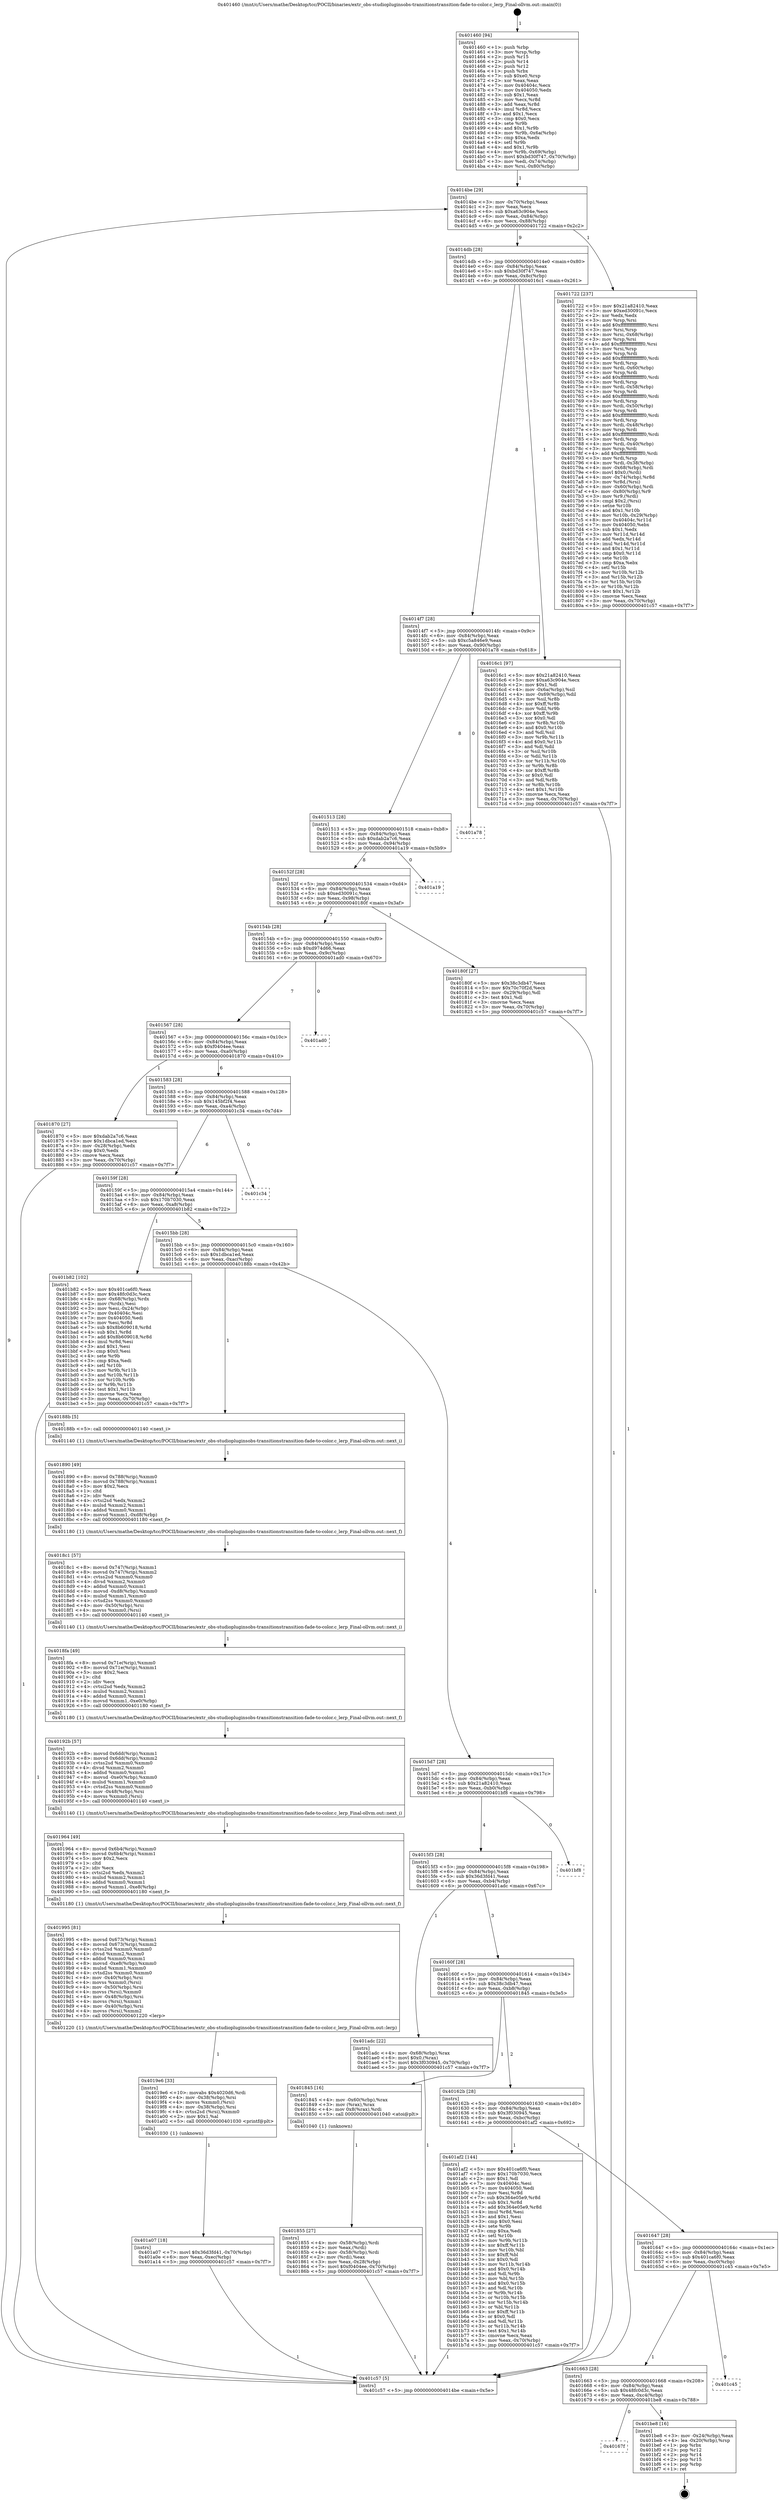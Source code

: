 digraph "0x401460" {
  label = "0x401460 (/mnt/c/Users/mathe/Desktop/tcc/POCII/binaries/extr_obs-studiopluginsobs-transitionstransition-fade-to-color.c_lerp_Final-ollvm.out::main(0))"
  labelloc = "t"
  node[shape=record]

  Entry [label="",width=0.3,height=0.3,shape=circle,fillcolor=black,style=filled]
  "0x4014be" [label="{
     0x4014be [29]\l
     | [instrs]\l
     &nbsp;&nbsp;0x4014be \<+3\>: mov -0x70(%rbp),%eax\l
     &nbsp;&nbsp;0x4014c1 \<+2\>: mov %eax,%ecx\l
     &nbsp;&nbsp;0x4014c3 \<+6\>: sub $0xa63c904e,%ecx\l
     &nbsp;&nbsp;0x4014c9 \<+6\>: mov %eax,-0x84(%rbp)\l
     &nbsp;&nbsp;0x4014cf \<+6\>: mov %ecx,-0x88(%rbp)\l
     &nbsp;&nbsp;0x4014d5 \<+6\>: je 0000000000401722 \<main+0x2c2\>\l
  }"]
  "0x401722" [label="{
     0x401722 [237]\l
     | [instrs]\l
     &nbsp;&nbsp;0x401722 \<+5\>: mov $0x21a82410,%eax\l
     &nbsp;&nbsp;0x401727 \<+5\>: mov $0xed30091c,%ecx\l
     &nbsp;&nbsp;0x40172c \<+2\>: xor %edx,%edx\l
     &nbsp;&nbsp;0x40172e \<+3\>: mov %rsp,%rsi\l
     &nbsp;&nbsp;0x401731 \<+4\>: add $0xfffffffffffffff0,%rsi\l
     &nbsp;&nbsp;0x401735 \<+3\>: mov %rsi,%rsp\l
     &nbsp;&nbsp;0x401738 \<+4\>: mov %rsi,-0x68(%rbp)\l
     &nbsp;&nbsp;0x40173c \<+3\>: mov %rsp,%rsi\l
     &nbsp;&nbsp;0x40173f \<+4\>: add $0xfffffffffffffff0,%rsi\l
     &nbsp;&nbsp;0x401743 \<+3\>: mov %rsi,%rsp\l
     &nbsp;&nbsp;0x401746 \<+3\>: mov %rsp,%rdi\l
     &nbsp;&nbsp;0x401749 \<+4\>: add $0xfffffffffffffff0,%rdi\l
     &nbsp;&nbsp;0x40174d \<+3\>: mov %rdi,%rsp\l
     &nbsp;&nbsp;0x401750 \<+4\>: mov %rdi,-0x60(%rbp)\l
     &nbsp;&nbsp;0x401754 \<+3\>: mov %rsp,%rdi\l
     &nbsp;&nbsp;0x401757 \<+4\>: add $0xfffffffffffffff0,%rdi\l
     &nbsp;&nbsp;0x40175b \<+3\>: mov %rdi,%rsp\l
     &nbsp;&nbsp;0x40175e \<+4\>: mov %rdi,-0x58(%rbp)\l
     &nbsp;&nbsp;0x401762 \<+3\>: mov %rsp,%rdi\l
     &nbsp;&nbsp;0x401765 \<+4\>: add $0xfffffffffffffff0,%rdi\l
     &nbsp;&nbsp;0x401769 \<+3\>: mov %rdi,%rsp\l
     &nbsp;&nbsp;0x40176c \<+4\>: mov %rdi,-0x50(%rbp)\l
     &nbsp;&nbsp;0x401770 \<+3\>: mov %rsp,%rdi\l
     &nbsp;&nbsp;0x401773 \<+4\>: add $0xfffffffffffffff0,%rdi\l
     &nbsp;&nbsp;0x401777 \<+3\>: mov %rdi,%rsp\l
     &nbsp;&nbsp;0x40177a \<+4\>: mov %rdi,-0x48(%rbp)\l
     &nbsp;&nbsp;0x40177e \<+3\>: mov %rsp,%rdi\l
     &nbsp;&nbsp;0x401781 \<+4\>: add $0xfffffffffffffff0,%rdi\l
     &nbsp;&nbsp;0x401785 \<+3\>: mov %rdi,%rsp\l
     &nbsp;&nbsp;0x401788 \<+4\>: mov %rdi,-0x40(%rbp)\l
     &nbsp;&nbsp;0x40178c \<+3\>: mov %rsp,%rdi\l
     &nbsp;&nbsp;0x40178f \<+4\>: add $0xfffffffffffffff0,%rdi\l
     &nbsp;&nbsp;0x401793 \<+3\>: mov %rdi,%rsp\l
     &nbsp;&nbsp;0x401796 \<+4\>: mov %rdi,-0x38(%rbp)\l
     &nbsp;&nbsp;0x40179a \<+4\>: mov -0x68(%rbp),%rdi\l
     &nbsp;&nbsp;0x40179e \<+6\>: movl $0x0,(%rdi)\l
     &nbsp;&nbsp;0x4017a4 \<+4\>: mov -0x74(%rbp),%r8d\l
     &nbsp;&nbsp;0x4017a8 \<+3\>: mov %r8d,(%rsi)\l
     &nbsp;&nbsp;0x4017ab \<+4\>: mov -0x60(%rbp),%rdi\l
     &nbsp;&nbsp;0x4017af \<+4\>: mov -0x80(%rbp),%r9\l
     &nbsp;&nbsp;0x4017b3 \<+3\>: mov %r9,(%rdi)\l
     &nbsp;&nbsp;0x4017b6 \<+3\>: cmpl $0x2,(%rsi)\l
     &nbsp;&nbsp;0x4017b9 \<+4\>: setne %r10b\l
     &nbsp;&nbsp;0x4017bd \<+4\>: and $0x1,%r10b\l
     &nbsp;&nbsp;0x4017c1 \<+4\>: mov %r10b,-0x29(%rbp)\l
     &nbsp;&nbsp;0x4017c5 \<+8\>: mov 0x40404c,%r11d\l
     &nbsp;&nbsp;0x4017cd \<+7\>: mov 0x404050,%ebx\l
     &nbsp;&nbsp;0x4017d4 \<+3\>: sub $0x1,%edx\l
     &nbsp;&nbsp;0x4017d7 \<+3\>: mov %r11d,%r14d\l
     &nbsp;&nbsp;0x4017da \<+3\>: add %edx,%r14d\l
     &nbsp;&nbsp;0x4017dd \<+4\>: imul %r14d,%r11d\l
     &nbsp;&nbsp;0x4017e1 \<+4\>: and $0x1,%r11d\l
     &nbsp;&nbsp;0x4017e5 \<+4\>: cmp $0x0,%r11d\l
     &nbsp;&nbsp;0x4017e9 \<+4\>: sete %r10b\l
     &nbsp;&nbsp;0x4017ed \<+3\>: cmp $0xa,%ebx\l
     &nbsp;&nbsp;0x4017f0 \<+4\>: setl %r15b\l
     &nbsp;&nbsp;0x4017f4 \<+3\>: mov %r10b,%r12b\l
     &nbsp;&nbsp;0x4017f7 \<+3\>: and %r15b,%r12b\l
     &nbsp;&nbsp;0x4017fa \<+3\>: xor %r15b,%r10b\l
     &nbsp;&nbsp;0x4017fd \<+3\>: or %r10b,%r12b\l
     &nbsp;&nbsp;0x401800 \<+4\>: test $0x1,%r12b\l
     &nbsp;&nbsp;0x401804 \<+3\>: cmovne %ecx,%eax\l
     &nbsp;&nbsp;0x401807 \<+3\>: mov %eax,-0x70(%rbp)\l
     &nbsp;&nbsp;0x40180a \<+5\>: jmp 0000000000401c57 \<main+0x7f7\>\l
  }"]
  "0x4014db" [label="{
     0x4014db [28]\l
     | [instrs]\l
     &nbsp;&nbsp;0x4014db \<+5\>: jmp 00000000004014e0 \<main+0x80\>\l
     &nbsp;&nbsp;0x4014e0 \<+6\>: mov -0x84(%rbp),%eax\l
     &nbsp;&nbsp;0x4014e6 \<+5\>: sub $0xbd30f747,%eax\l
     &nbsp;&nbsp;0x4014eb \<+6\>: mov %eax,-0x8c(%rbp)\l
     &nbsp;&nbsp;0x4014f1 \<+6\>: je 00000000004016c1 \<main+0x261\>\l
  }"]
  Exit [label="",width=0.3,height=0.3,shape=circle,fillcolor=black,style=filled,peripheries=2]
  "0x4016c1" [label="{
     0x4016c1 [97]\l
     | [instrs]\l
     &nbsp;&nbsp;0x4016c1 \<+5\>: mov $0x21a82410,%eax\l
     &nbsp;&nbsp;0x4016c6 \<+5\>: mov $0xa63c904e,%ecx\l
     &nbsp;&nbsp;0x4016cb \<+2\>: mov $0x1,%dl\l
     &nbsp;&nbsp;0x4016cd \<+4\>: mov -0x6a(%rbp),%sil\l
     &nbsp;&nbsp;0x4016d1 \<+4\>: mov -0x69(%rbp),%dil\l
     &nbsp;&nbsp;0x4016d5 \<+3\>: mov %sil,%r8b\l
     &nbsp;&nbsp;0x4016d8 \<+4\>: xor $0xff,%r8b\l
     &nbsp;&nbsp;0x4016dc \<+3\>: mov %dil,%r9b\l
     &nbsp;&nbsp;0x4016df \<+4\>: xor $0xff,%r9b\l
     &nbsp;&nbsp;0x4016e3 \<+3\>: xor $0x0,%dl\l
     &nbsp;&nbsp;0x4016e6 \<+3\>: mov %r8b,%r10b\l
     &nbsp;&nbsp;0x4016e9 \<+4\>: and $0x0,%r10b\l
     &nbsp;&nbsp;0x4016ed \<+3\>: and %dl,%sil\l
     &nbsp;&nbsp;0x4016f0 \<+3\>: mov %r9b,%r11b\l
     &nbsp;&nbsp;0x4016f3 \<+4\>: and $0x0,%r11b\l
     &nbsp;&nbsp;0x4016f7 \<+3\>: and %dl,%dil\l
     &nbsp;&nbsp;0x4016fa \<+3\>: or %sil,%r10b\l
     &nbsp;&nbsp;0x4016fd \<+3\>: or %dil,%r11b\l
     &nbsp;&nbsp;0x401700 \<+3\>: xor %r11b,%r10b\l
     &nbsp;&nbsp;0x401703 \<+3\>: or %r9b,%r8b\l
     &nbsp;&nbsp;0x401706 \<+4\>: xor $0xff,%r8b\l
     &nbsp;&nbsp;0x40170a \<+3\>: or $0x0,%dl\l
     &nbsp;&nbsp;0x40170d \<+3\>: and %dl,%r8b\l
     &nbsp;&nbsp;0x401710 \<+3\>: or %r8b,%r10b\l
     &nbsp;&nbsp;0x401713 \<+4\>: test $0x1,%r10b\l
     &nbsp;&nbsp;0x401717 \<+3\>: cmovne %ecx,%eax\l
     &nbsp;&nbsp;0x40171a \<+3\>: mov %eax,-0x70(%rbp)\l
     &nbsp;&nbsp;0x40171d \<+5\>: jmp 0000000000401c57 \<main+0x7f7\>\l
  }"]
  "0x4014f7" [label="{
     0x4014f7 [28]\l
     | [instrs]\l
     &nbsp;&nbsp;0x4014f7 \<+5\>: jmp 00000000004014fc \<main+0x9c\>\l
     &nbsp;&nbsp;0x4014fc \<+6\>: mov -0x84(%rbp),%eax\l
     &nbsp;&nbsp;0x401502 \<+5\>: sub $0xc5a846e9,%eax\l
     &nbsp;&nbsp;0x401507 \<+6\>: mov %eax,-0x90(%rbp)\l
     &nbsp;&nbsp;0x40150d \<+6\>: je 0000000000401a78 \<main+0x618\>\l
  }"]
  "0x401c57" [label="{
     0x401c57 [5]\l
     | [instrs]\l
     &nbsp;&nbsp;0x401c57 \<+5\>: jmp 00000000004014be \<main+0x5e\>\l
  }"]
  "0x401460" [label="{
     0x401460 [94]\l
     | [instrs]\l
     &nbsp;&nbsp;0x401460 \<+1\>: push %rbp\l
     &nbsp;&nbsp;0x401461 \<+3\>: mov %rsp,%rbp\l
     &nbsp;&nbsp;0x401464 \<+2\>: push %r15\l
     &nbsp;&nbsp;0x401466 \<+2\>: push %r14\l
     &nbsp;&nbsp;0x401468 \<+2\>: push %r12\l
     &nbsp;&nbsp;0x40146a \<+1\>: push %rbx\l
     &nbsp;&nbsp;0x40146b \<+7\>: sub $0xe0,%rsp\l
     &nbsp;&nbsp;0x401472 \<+2\>: xor %eax,%eax\l
     &nbsp;&nbsp;0x401474 \<+7\>: mov 0x40404c,%ecx\l
     &nbsp;&nbsp;0x40147b \<+7\>: mov 0x404050,%edx\l
     &nbsp;&nbsp;0x401482 \<+3\>: sub $0x1,%eax\l
     &nbsp;&nbsp;0x401485 \<+3\>: mov %ecx,%r8d\l
     &nbsp;&nbsp;0x401488 \<+3\>: add %eax,%r8d\l
     &nbsp;&nbsp;0x40148b \<+4\>: imul %r8d,%ecx\l
     &nbsp;&nbsp;0x40148f \<+3\>: and $0x1,%ecx\l
     &nbsp;&nbsp;0x401492 \<+3\>: cmp $0x0,%ecx\l
     &nbsp;&nbsp;0x401495 \<+4\>: sete %r9b\l
     &nbsp;&nbsp;0x401499 \<+4\>: and $0x1,%r9b\l
     &nbsp;&nbsp;0x40149d \<+4\>: mov %r9b,-0x6a(%rbp)\l
     &nbsp;&nbsp;0x4014a1 \<+3\>: cmp $0xa,%edx\l
     &nbsp;&nbsp;0x4014a4 \<+4\>: setl %r9b\l
     &nbsp;&nbsp;0x4014a8 \<+4\>: and $0x1,%r9b\l
     &nbsp;&nbsp;0x4014ac \<+4\>: mov %r9b,-0x69(%rbp)\l
     &nbsp;&nbsp;0x4014b0 \<+7\>: movl $0xbd30f747,-0x70(%rbp)\l
     &nbsp;&nbsp;0x4014b7 \<+3\>: mov %edi,-0x74(%rbp)\l
     &nbsp;&nbsp;0x4014ba \<+4\>: mov %rsi,-0x80(%rbp)\l
  }"]
  "0x40167f" [label="{
     0x40167f\l
  }", style=dashed]
  "0x401be8" [label="{
     0x401be8 [16]\l
     | [instrs]\l
     &nbsp;&nbsp;0x401be8 \<+3\>: mov -0x24(%rbp),%eax\l
     &nbsp;&nbsp;0x401beb \<+4\>: lea -0x20(%rbp),%rsp\l
     &nbsp;&nbsp;0x401bef \<+1\>: pop %rbx\l
     &nbsp;&nbsp;0x401bf0 \<+2\>: pop %r12\l
     &nbsp;&nbsp;0x401bf2 \<+2\>: pop %r14\l
     &nbsp;&nbsp;0x401bf4 \<+2\>: pop %r15\l
     &nbsp;&nbsp;0x401bf6 \<+1\>: pop %rbp\l
     &nbsp;&nbsp;0x401bf7 \<+1\>: ret\l
  }"]
  "0x401a78" [label="{
     0x401a78\l
  }", style=dashed]
  "0x401513" [label="{
     0x401513 [28]\l
     | [instrs]\l
     &nbsp;&nbsp;0x401513 \<+5\>: jmp 0000000000401518 \<main+0xb8\>\l
     &nbsp;&nbsp;0x401518 \<+6\>: mov -0x84(%rbp),%eax\l
     &nbsp;&nbsp;0x40151e \<+5\>: sub $0xdab2a7c6,%eax\l
     &nbsp;&nbsp;0x401523 \<+6\>: mov %eax,-0x94(%rbp)\l
     &nbsp;&nbsp;0x401529 \<+6\>: je 0000000000401a19 \<main+0x5b9\>\l
  }"]
  "0x401663" [label="{
     0x401663 [28]\l
     | [instrs]\l
     &nbsp;&nbsp;0x401663 \<+5\>: jmp 0000000000401668 \<main+0x208\>\l
     &nbsp;&nbsp;0x401668 \<+6\>: mov -0x84(%rbp),%eax\l
     &nbsp;&nbsp;0x40166e \<+5\>: sub $0x48fc0d3c,%eax\l
     &nbsp;&nbsp;0x401673 \<+6\>: mov %eax,-0xc4(%rbp)\l
     &nbsp;&nbsp;0x401679 \<+6\>: je 0000000000401be8 \<main+0x788\>\l
  }"]
  "0x401a19" [label="{
     0x401a19\l
  }", style=dashed]
  "0x40152f" [label="{
     0x40152f [28]\l
     | [instrs]\l
     &nbsp;&nbsp;0x40152f \<+5\>: jmp 0000000000401534 \<main+0xd4\>\l
     &nbsp;&nbsp;0x401534 \<+6\>: mov -0x84(%rbp),%eax\l
     &nbsp;&nbsp;0x40153a \<+5\>: sub $0xed30091c,%eax\l
     &nbsp;&nbsp;0x40153f \<+6\>: mov %eax,-0x98(%rbp)\l
     &nbsp;&nbsp;0x401545 \<+6\>: je 000000000040180f \<main+0x3af\>\l
  }"]
  "0x401c45" [label="{
     0x401c45\l
  }", style=dashed]
  "0x40180f" [label="{
     0x40180f [27]\l
     | [instrs]\l
     &nbsp;&nbsp;0x40180f \<+5\>: mov $0x38c3db47,%eax\l
     &nbsp;&nbsp;0x401814 \<+5\>: mov $0x70c70f2d,%ecx\l
     &nbsp;&nbsp;0x401819 \<+3\>: mov -0x29(%rbp),%dl\l
     &nbsp;&nbsp;0x40181c \<+3\>: test $0x1,%dl\l
     &nbsp;&nbsp;0x40181f \<+3\>: cmovne %ecx,%eax\l
     &nbsp;&nbsp;0x401822 \<+3\>: mov %eax,-0x70(%rbp)\l
     &nbsp;&nbsp;0x401825 \<+5\>: jmp 0000000000401c57 \<main+0x7f7\>\l
  }"]
  "0x40154b" [label="{
     0x40154b [28]\l
     | [instrs]\l
     &nbsp;&nbsp;0x40154b \<+5\>: jmp 0000000000401550 \<main+0xf0\>\l
     &nbsp;&nbsp;0x401550 \<+6\>: mov -0x84(%rbp),%eax\l
     &nbsp;&nbsp;0x401556 \<+5\>: sub $0xd974d66,%eax\l
     &nbsp;&nbsp;0x40155b \<+6\>: mov %eax,-0x9c(%rbp)\l
     &nbsp;&nbsp;0x401561 \<+6\>: je 0000000000401ad0 \<main+0x670\>\l
  }"]
  "0x401647" [label="{
     0x401647 [28]\l
     | [instrs]\l
     &nbsp;&nbsp;0x401647 \<+5\>: jmp 000000000040164c \<main+0x1ec\>\l
     &nbsp;&nbsp;0x40164c \<+6\>: mov -0x84(%rbp),%eax\l
     &nbsp;&nbsp;0x401652 \<+5\>: sub $0x401ca6f0,%eax\l
     &nbsp;&nbsp;0x401657 \<+6\>: mov %eax,-0xc0(%rbp)\l
     &nbsp;&nbsp;0x40165d \<+6\>: je 0000000000401c45 \<main+0x7e5\>\l
  }"]
  "0x401ad0" [label="{
     0x401ad0\l
  }", style=dashed]
  "0x401567" [label="{
     0x401567 [28]\l
     | [instrs]\l
     &nbsp;&nbsp;0x401567 \<+5\>: jmp 000000000040156c \<main+0x10c\>\l
     &nbsp;&nbsp;0x40156c \<+6\>: mov -0x84(%rbp),%eax\l
     &nbsp;&nbsp;0x401572 \<+5\>: sub $0xf0404ee,%eax\l
     &nbsp;&nbsp;0x401577 \<+6\>: mov %eax,-0xa0(%rbp)\l
     &nbsp;&nbsp;0x40157d \<+6\>: je 0000000000401870 \<main+0x410\>\l
  }"]
  "0x401af2" [label="{
     0x401af2 [144]\l
     | [instrs]\l
     &nbsp;&nbsp;0x401af2 \<+5\>: mov $0x401ca6f0,%eax\l
     &nbsp;&nbsp;0x401af7 \<+5\>: mov $0x170b7030,%ecx\l
     &nbsp;&nbsp;0x401afc \<+2\>: mov $0x1,%dl\l
     &nbsp;&nbsp;0x401afe \<+7\>: mov 0x40404c,%esi\l
     &nbsp;&nbsp;0x401b05 \<+7\>: mov 0x404050,%edi\l
     &nbsp;&nbsp;0x401b0c \<+3\>: mov %esi,%r8d\l
     &nbsp;&nbsp;0x401b0f \<+7\>: sub $0x364e05e9,%r8d\l
     &nbsp;&nbsp;0x401b16 \<+4\>: sub $0x1,%r8d\l
     &nbsp;&nbsp;0x401b1a \<+7\>: add $0x364e05e9,%r8d\l
     &nbsp;&nbsp;0x401b21 \<+4\>: imul %r8d,%esi\l
     &nbsp;&nbsp;0x401b25 \<+3\>: and $0x1,%esi\l
     &nbsp;&nbsp;0x401b28 \<+3\>: cmp $0x0,%esi\l
     &nbsp;&nbsp;0x401b2b \<+4\>: sete %r9b\l
     &nbsp;&nbsp;0x401b2f \<+3\>: cmp $0xa,%edi\l
     &nbsp;&nbsp;0x401b32 \<+4\>: setl %r10b\l
     &nbsp;&nbsp;0x401b36 \<+3\>: mov %r9b,%r11b\l
     &nbsp;&nbsp;0x401b39 \<+4\>: xor $0xff,%r11b\l
     &nbsp;&nbsp;0x401b3d \<+3\>: mov %r10b,%bl\l
     &nbsp;&nbsp;0x401b40 \<+3\>: xor $0xff,%bl\l
     &nbsp;&nbsp;0x401b43 \<+3\>: xor $0x0,%dl\l
     &nbsp;&nbsp;0x401b46 \<+3\>: mov %r11b,%r14b\l
     &nbsp;&nbsp;0x401b49 \<+4\>: and $0x0,%r14b\l
     &nbsp;&nbsp;0x401b4d \<+3\>: and %dl,%r9b\l
     &nbsp;&nbsp;0x401b50 \<+3\>: mov %bl,%r15b\l
     &nbsp;&nbsp;0x401b53 \<+4\>: and $0x0,%r15b\l
     &nbsp;&nbsp;0x401b57 \<+3\>: and %dl,%r10b\l
     &nbsp;&nbsp;0x401b5a \<+3\>: or %r9b,%r14b\l
     &nbsp;&nbsp;0x401b5d \<+3\>: or %r10b,%r15b\l
     &nbsp;&nbsp;0x401b60 \<+3\>: xor %r15b,%r14b\l
     &nbsp;&nbsp;0x401b63 \<+3\>: or %bl,%r11b\l
     &nbsp;&nbsp;0x401b66 \<+4\>: xor $0xff,%r11b\l
     &nbsp;&nbsp;0x401b6a \<+3\>: or $0x0,%dl\l
     &nbsp;&nbsp;0x401b6d \<+3\>: and %dl,%r11b\l
     &nbsp;&nbsp;0x401b70 \<+3\>: or %r11b,%r14b\l
     &nbsp;&nbsp;0x401b73 \<+4\>: test $0x1,%r14b\l
     &nbsp;&nbsp;0x401b77 \<+3\>: cmovne %ecx,%eax\l
     &nbsp;&nbsp;0x401b7a \<+3\>: mov %eax,-0x70(%rbp)\l
     &nbsp;&nbsp;0x401b7d \<+5\>: jmp 0000000000401c57 \<main+0x7f7\>\l
  }"]
  "0x401870" [label="{
     0x401870 [27]\l
     | [instrs]\l
     &nbsp;&nbsp;0x401870 \<+5\>: mov $0xdab2a7c6,%eax\l
     &nbsp;&nbsp;0x401875 \<+5\>: mov $0x1dbca1ed,%ecx\l
     &nbsp;&nbsp;0x40187a \<+3\>: mov -0x28(%rbp),%edx\l
     &nbsp;&nbsp;0x40187d \<+3\>: cmp $0x0,%edx\l
     &nbsp;&nbsp;0x401880 \<+3\>: cmove %ecx,%eax\l
     &nbsp;&nbsp;0x401883 \<+3\>: mov %eax,-0x70(%rbp)\l
     &nbsp;&nbsp;0x401886 \<+5\>: jmp 0000000000401c57 \<main+0x7f7\>\l
  }"]
  "0x401583" [label="{
     0x401583 [28]\l
     | [instrs]\l
     &nbsp;&nbsp;0x401583 \<+5\>: jmp 0000000000401588 \<main+0x128\>\l
     &nbsp;&nbsp;0x401588 \<+6\>: mov -0x84(%rbp),%eax\l
     &nbsp;&nbsp;0x40158e \<+5\>: sub $0x145bf2f4,%eax\l
     &nbsp;&nbsp;0x401593 \<+6\>: mov %eax,-0xa4(%rbp)\l
     &nbsp;&nbsp;0x401599 \<+6\>: je 0000000000401c34 \<main+0x7d4\>\l
  }"]
  "0x401a07" [label="{
     0x401a07 [18]\l
     | [instrs]\l
     &nbsp;&nbsp;0x401a07 \<+7\>: movl $0x36d3fd41,-0x70(%rbp)\l
     &nbsp;&nbsp;0x401a0e \<+6\>: mov %eax,-0xec(%rbp)\l
     &nbsp;&nbsp;0x401a14 \<+5\>: jmp 0000000000401c57 \<main+0x7f7\>\l
  }"]
  "0x401c34" [label="{
     0x401c34\l
  }", style=dashed]
  "0x40159f" [label="{
     0x40159f [28]\l
     | [instrs]\l
     &nbsp;&nbsp;0x40159f \<+5\>: jmp 00000000004015a4 \<main+0x144\>\l
     &nbsp;&nbsp;0x4015a4 \<+6\>: mov -0x84(%rbp),%eax\l
     &nbsp;&nbsp;0x4015aa \<+5\>: sub $0x170b7030,%eax\l
     &nbsp;&nbsp;0x4015af \<+6\>: mov %eax,-0xa8(%rbp)\l
     &nbsp;&nbsp;0x4015b5 \<+6\>: je 0000000000401b82 \<main+0x722\>\l
  }"]
  "0x4019e6" [label="{
     0x4019e6 [33]\l
     | [instrs]\l
     &nbsp;&nbsp;0x4019e6 \<+10\>: movabs $0x4020d6,%rdi\l
     &nbsp;&nbsp;0x4019f0 \<+4\>: mov -0x38(%rbp),%rsi\l
     &nbsp;&nbsp;0x4019f4 \<+4\>: movss %xmm0,(%rsi)\l
     &nbsp;&nbsp;0x4019f8 \<+4\>: mov -0x38(%rbp),%rsi\l
     &nbsp;&nbsp;0x4019fc \<+4\>: cvtss2sd (%rsi),%xmm0\l
     &nbsp;&nbsp;0x401a00 \<+2\>: mov $0x1,%al\l
     &nbsp;&nbsp;0x401a02 \<+5\>: call 0000000000401030 \<printf@plt\>\l
     | [calls]\l
     &nbsp;&nbsp;0x401030 \{1\} (unknown)\l
  }"]
  "0x401b82" [label="{
     0x401b82 [102]\l
     | [instrs]\l
     &nbsp;&nbsp;0x401b82 \<+5\>: mov $0x401ca6f0,%eax\l
     &nbsp;&nbsp;0x401b87 \<+5\>: mov $0x48fc0d3c,%ecx\l
     &nbsp;&nbsp;0x401b8c \<+4\>: mov -0x68(%rbp),%rdx\l
     &nbsp;&nbsp;0x401b90 \<+2\>: mov (%rdx),%esi\l
     &nbsp;&nbsp;0x401b92 \<+3\>: mov %esi,-0x24(%rbp)\l
     &nbsp;&nbsp;0x401b95 \<+7\>: mov 0x40404c,%esi\l
     &nbsp;&nbsp;0x401b9c \<+7\>: mov 0x404050,%edi\l
     &nbsp;&nbsp;0x401ba3 \<+3\>: mov %esi,%r8d\l
     &nbsp;&nbsp;0x401ba6 \<+7\>: sub $0x8b609018,%r8d\l
     &nbsp;&nbsp;0x401bad \<+4\>: sub $0x1,%r8d\l
     &nbsp;&nbsp;0x401bb1 \<+7\>: add $0x8b609018,%r8d\l
     &nbsp;&nbsp;0x401bb8 \<+4\>: imul %r8d,%esi\l
     &nbsp;&nbsp;0x401bbc \<+3\>: and $0x1,%esi\l
     &nbsp;&nbsp;0x401bbf \<+3\>: cmp $0x0,%esi\l
     &nbsp;&nbsp;0x401bc2 \<+4\>: sete %r9b\l
     &nbsp;&nbsp;0x401bc6 \<+3\>: cmp $0xa,%edi\l
     &nbsp;&nbsp;0x401bc9 \<+4\>: setl %r10b\l
     &nbsp;&nbsp;0x401bcd \<+3\>: mov %r9b,%r11b\l
     &nbsp;&nbsp;0x401bd0 \<+3\>: and %r10b,%r11b\l
     &nbsp;&nbsp;0x401bd3 \<+3\>: xor %r10b,%r9b\l
     &nbsp;&nbsp;0x401bd6 \<+3\>: or %r9b,%r11b\l
     &nbsp;&nbsp;0x401bd9 \<+4\>: test $0x1,%r11b\l
     &nbsp;&nbsp;0x401bdd \<+3\>: cmovne %ecx,%eax\l
     &nbsp;&nbsp;0x401be0 \<+3\>: mov %eax,-0x70(%rbp)\l
     &nbsp;&nbsp;0x401be3 \<+5\>: jmp 0000000000401c57 \<main+0x7f7\>\l
  }"]
  "0x4015bb" [label="{
     0x4015bb [28]\l
     | [instrs]\l
     &nbsp;&nbsp;0x4015bb \<+5\>: jmp 00000000004015c0 \<main+0x160\>\l
     &nbsp;&nbsp;0x4015c0 \<+6\>: mov -0x84(%rbp),%eax\l
     &nbsp;&nbsp;0x4015c6 \<+5\>: sub $0x1dbca1ed,%eax\l
     &nbsp;&nbsp;0x4015cb \<+6\>: mov %eax,-0xac(%rbp)\l
     &nbsp;&nbsp;0x4015d1 \<+6\>: je 000000000040188b \<main+0x42b\>\l
  }"]
  "0x401995" [label="{
     0x401995 [81]\l
     | [instrs]\l
     &nbsp;&nbsp;0x401995 \<+8\>: movsd 0x673(%rip),%xmm1\l
     &nbsp;&nbsp;0x40199d \<+8\>: movsd 0x673(%rip),%xmm2\l
     &nbsp;&nbsp;0x4019a5 \<+4\>: cvtss2sd %xmm0,%xmm0\l
     &nbsp;&nbsp;0x4019a9 \<+4\>: divsd %xmm2,%xmm0\l
     &nbsp;&nbsp;0x4019ad \<+4\>: addsd %xmm0,%xmm1\l
     &nbsp;&nbsp;0x4019b1 \<+8\>: movsd -0xe8(%rbp),%xmm0\l
     &nbsp;&nbsp;0x4019b9 \<+4\>: mulsd %xmm1,%xmm0\l
     &nbsp;&nbsp;0x4019bd \<+4\>: cvtsd2ss %xmm0,%xmm0\l
     &nbsp;&nbsp;0x4019c1 \<+4\>: mov -0x40(%rbp),%rsi\l
     &nbsp;&nbsp;0x4019c5 \<+4\>: movss %xmm0,(%rsi)\l
     &nbsp;&nbsp;0x4019c9 \<+4\>: mov -0x50(%rbp),%rsi\l
     &nbsp;&nbsp;0x4019cd \<+4\>: movss (%rsi),%xmm0\l
     &nbsp;&nbsp;0x4019d1 \<+4\>: mov -0x48(%rbp),%rsi\l
     &nbsp;&nbsp;0x4019d5 \<+4\>: movss (%rsi),%xmm1\l
     &nbsp;&nbsp;0x4019d9 \<+4\>: mov -0x40(%rbp),%rsi\l
     &nbsp;&nbsp;0x4019dd \<+4\>: movss (%rsi),%xmm2\l
     &nbsp;&nbsp;0x4019e1 \<+5\>: call 0000000000401220 \<lerp\>\l
     | [calls]\l
     &nbsp;&nbsp;0x401220 \{1\} (/mnt/c/Users/mathe/Desktop/tcc/POCII/binaries/extr_obs-studiopluginsobs-transitionstransition-fade-to-color.c_lerp_Final-ollvm.out::lerp)\l
  }"]
  "0x40188b" [label="{
     0x40188b [5]\l
     | [instrs]\l
     &nbsp;&nbsp;0x40188b \<+5\>: call 0000000000401140 \<next_i\>\l
     | [calls]\l
     &nbsp;&nbsp;0x401140 \{1\} (/mnt/c/Users/mathe/Desktop/tcc/POCII/binaries/extr_obs-studiopluginsobs-transitionstransition-fade-to-color.c_lerp_Final-ollvm.out::next_i)\l
  }"]
  "0x4015d7" [label="{
     0x4015d7 [28]\l
     | [instrs]\l
     &nbsp;&nbsp;0x4015d7 \<+5\>: jmp 00000000004015dc \<main+0x17c\>\l
     &nbsp;&nbsp;0x4015dc \<+6\>: mov -0x84(%rbp),%eax\l
     &nbsp;&nbsp;0x4015e2 \<+5\>: sub $0x21a82410,%eax\l
     &nbsp;&nbsp;0x4015e7 \<+6\>: mov %eax,-0xb0(%rbp)\l
     &nbsp;&nbsp;0x4015ed \<+6\>: je 0000000000401bf8 \<main+0x798\>\l
  }"]
  "0x401964" [label="{
     0x401964 [49]\l
     | [instrs]\l
     &nbsp;&nbsp;0x401964 \<+8\>: movsd 0x6b4(%rip),%xmm0\l
     &nbsp;&nbsp;0x40196c \<+8\>: movsd 0x6b4(%rip),%xmm1\l
     &nbsp;&nbsp;0x401974 \<+5\>: mov $0x2,%ecx\l
     &nbsp;&nbsp;0x401979 \<+1\>: cltd\l
     &nbsp;&nbsp;0x40197a \<+2\>: idiv %ecx\l
     &nbsp;&nbsp;0x40197c \<+4\>: cvtsi2sd %edx,%xmm2\l
     &nbsp;&nbsp;0x401980 \<+4\>: mulsd %xmm2,%xmm1\l
     &nbsp;&nbsp;0x401984 \<+4\>: addsd %xmm0,%xmm1\l
     &nbsp;&nbsp;0x401988 \<+8\>: movsd %xmm1,-0xe8(%rbp)\l
     &nbsp;&nbsp;0x401990 \<+5\>: call 0000000000401180 \<next_f\>\l
     | [calls]\l
     &nbsp;&nbsp;0x401180 \{1\} (/mnt/c/Users/mathe/Desktop/tcc/POCII/binaries/extr_obs-studiopluginsobs-transitionstransition-fade-to-color.c_lerp_Final-ollvm.out::next_f)\l
  }"]
  "0x401bf8" [label="{
     0x401bf8\l
  }", style=dashed]
  "0x4015f3" [label="{
     0x4015f3 [28]\l
     | [instrs]\l
     &nbsp;&nbsp;0x4015f3 \<+5\>: jmp 00000000004015f8 \<main+0x198\>\l
     &nbsp;&nbsp;0x4015f8 \<+6\>: mov -0x84(%rbp),%eax\l
     &nbsp;&nbsp;0x4015fe \<+5\>: sub $0x36d3fd41,%eax\l
     &nbsp;&nbsp;0x401603 \<+6\>: mov %eax,-0xb4(%rbp)\l
     &nbsp;&nbsp;0x401609 \<+6\>: je 0000000000401adc \<main+0x67c\>\l
  }"]
  "0x40192b" [label="{
     0x40192b [57]\l
     | [instrs]\l
     &nbsp;&nbsp;0x40192b \<+8\>: movsd 0x6dd(%rip),%xmm1\l
     &nbsp;&nbsp;0x401933 \<+8\>: movsd 0x6dd(%rip),%xmm2\l
     &nbsp;&nbsp;0x40193b \<+4\>: cvtss2sd %xmm0,%xmm0\l
     &nbsp;&nbsp;0x40193f \<+4\>: divsd %xmm2,%xmm0\l
     &nbsp;&nbsp;0x401943 \<+4\>: addsd %xmm0,%xmm1\l
     &nbsp;&nbsp;0x401947 \<+8\>: movsd -0xe0(%rbp),%xmm0\l
     &nbsp;&nbsp;0x40194f \<+4\>: mulsd %xmm1,%xmm0\l
     &nbsp;&nbsp;0x401953 \<+4\>: cvtsd2ss %xmm0,%xmm0\l
     &nbsp;&nbsp;0x401957 \<+4\>: mov -0x48(%rbp),%rsi\l
     &nbsp;&nbsp;0x40195b \<+4\>: movss %xmm0,(%rsi)\l
     &nbsp;&nbsp;0x40195f \<+5\>: call 0000000000401140 \<next_i\>\l
     | [calls]\l
     &nbsp;&nbsp;0x401140 \{1\} (/mnt/c/Users/mathe/Desktop/tcc/POCII/binaries/extr_obs-studiopluginsobs-transitionstransition-fade-to-color.c_lerp_Final-ollvm.out::next_i)\l
  }"]
  "0x401adc" [label="{
     0x401adc [22]\l
     | [instrs]\l
     &nbsp;&nbsp;0x401adc \<+4\>: mov -0x68(%rbp),%rax\l
     &nbsp;&nbsp;0x401ae0 \<+6\>: movl $0x0,(%rax)\l
     &nbsp;&nbsp;0x401ae6 \<+7\>: movl $0x3f030945,-0x70(%rbp)\l
     &nbsp;&nbsp;0x401aed \<+5\>: jmp 0000000000401c57 \<main+0x7f7\>\l
  }"]
  "0x40160f" [label="{
     0x40160f [28]\l
     | [instrs]\l
     &nbsp;&nbsp;0x40160f \<+5\>: jmp 0000000000401614 \<main+0x1b4\>\l
     &nbsp;&nbsp;0x401614 \<+6\>: mov -0x84(%rbp),%eax\l
     &nbsp;&nbsp;0x40161a \<+5\>: sub $0x38c3db47,%eax\l
     &nbsp;&nbsp;0x40161f \<+6\>: mov %eax,-0xb8(%rbp)\l
     &nbsp;&nbsp;0x401625 \<+6\>: je 0000000000401845 \<main+0x3e5\>\l
  }"]
  "0x4018fa" [label="{
     0x4018fa [49]\l
     | [instrs]\l
     &nbsp;&nbsp;0x4018fa \<+8\>: movsd 0x71e(%rip),%xmm0\l
     &nbsp;&nbsp;0x401902 \<+8\>: movsd 0x71e(%rip),%xmm1\l
     &nbsp;&nbsp;0x40190a \<+5\>: mov $0x2,%ecx\l
     &nbsp;&nbsp;0x40190f \<+1\>: cltd\l
     &nbsp;&nbsp;0x401910 \<+2\>: idiv %ecx\l
     &nbsp;&nbsp;0x401912 \<+4\>: cvtsi2sd %edx,%xmm2\l
     &nbsp;&nbsp;0x401916 \<+4\>: mulsd %xmm2,%xmm1\l
     &nbsp;&nbsp;0x40191a \<+4\>: addsd %xmm0,%xmm1\l
     &nbsp;&nbsp;0x40191e \<+8\>: movsd %xmm1,-0xe0(%rbp)\l
     &nbsp;&nbsp;0x401926 \<+5\>: call 0000000000401180 \<next_f\>\l
     | [calls]\l
     &nbsp;&nbsp;0x401180 \{1\} (/mnt/c/Users/mathe/Desktop/tcc/POCII/binaries/extr_obs-studiopluginsobs-transitionstransition-fade-to-color.c_lerp_Final-ollvm.out::next_f)\l
  }"]
  "0x401845" [label="{
     0x401845 [16]\l
     | [instrs]\l
     &nbsp;&nbsp;0x401845 \<+4\>: mov -0x60(%rbp),%rax\l
     &nbsp;&nbsp;0x401849 \<+3\>: mov (%rax),%rax\l
     &nbsp;&nbsp;0x40184c \<+4\>: mov 0x8(%rax),%rdi\l
     &nbsp;&nbsp;0x401850 \<+5\>: call 0000000000401040 \<atoi@plt\>\l
     | [calls]\l
     &nbsp;&nbsp;0x401040 \{1\} (unknown)\l
  }"]
  "0x40162b" [label="{
     0x40162b [28]\l
     | [instrs]\l
     &nbsp;&nbsp;0x40162b \<+5\>: jmp 0000000000401630 \<main+0x1d0\>\l
     &nbsp;&nbsp;0x401630 \<+6\>: mov -0x84(%rbp),%eax\l
     &nbsp;&nbsp;0x401636 \<+5\>: sub $0x3f030945,%eax\l
     &nbsp;&nbsp;0x40163b \<+6\>: mov %eax,-0xbc(%rbp)\l
     &nbsp;&nbsp;0x401641 \<+6\>: je 0000000000401af2 \<main+0x692\>\l
  }"]
  "0x401855" [label="{
     0x401855 [27]\l
     | [instrs]\l
     &nbsp;&nbsp;0x401855 \<+4\>: mov -0x58(%rbp),%rdi\l
     &nbsp;&nbsp;0x401859 \<+2\>: mov %eax,(%rdi)\l
     &nbsp;&nbsp;0x40185b \<+4\>: mov -0x58(%rbp),%rdi\l
     &nbsp;&nbsp;0x40185f \<+2\>: mov (%rdi),%eax\l
     &nbsp;&nbsp;0x401861 \<+3\>: mov %eax,-0x28(%rbp)\l
     &nbsp;&nbsp;0x401864 \<+7\>: movl $0xf0404ee,-0x70(%rbp)\l
     &nbsp;&nbsp;0x40186b \<+5\>: jmp 0000000000401c57 \<main+0x7f7\>\l
  }"]
  "0x401890" [label="{
     0x401890 [49]\l
     | [instrs]\l
     &nbsp;&nbsp;0x401890 \<+8\>: movsd 0x788(%rip),%xmm0\l
     &nbsp;&nbsp;0x401898 \<+8\>: movsd 0x788(%rip),%xmm1\l
     &nbsp;&nbsp;0x4018a0 \<+5\>: mov $0x2,%ecx\l
     &nbsp;&nbsp;0x4018a5 \<+1\>: cltd\l
     &nbsp;&nbsp;0x4018a6 \<+2\>: idiv %ecx\l
     &nbsp;&nbsp;0x4018a8 \<+4\>: cvtsi2sd %edx,%xmm2\l
     &nbsp;&nbsp;0x4018ac \<+4\>: mulsd %xmm2,%xmm1\l
     &nbsp;&nbsp;0x4018b0 \<+4\>: addsd %xmm0,%xmm1\l
     &nbsp;&nbsp;0x4018b4 \<+8\>: movsd %xmm1,-0xd8(%rbp)\l
     &nbsp;&nbsp;0x4018bc \<+5\>: call 0000000000401180 \<next_f\>\l
     | [calls]\l
     &nbsp;&nbsp;0x401180 \{1\} (/mnt/c/Users/mathe/Desktop/tcc/POCII/binaries/extr_obs-studiopluginsobs-transitionstransition-fade-to-color.c_lerp_Final-ollvm.out::next_f)\l
  }"]
  "0x4018c1" [label="{
     0x4018c1 [57]\l
     | [instrs]\l
     &nbsp;&nbsp;0x4018c1 \<+8\>: movsd 0x747(%rip),%xmm1\l
     &nbsp;&nbsp;0x4018c9 \<+8\>: movsd 0x747(%rip),%xmm2\l
     &nbsp;&nbsp;0x4018d1 \<+4\>: cvtss2sd %xmm0,%xmm0\l
     &nbsp;&nbsp;0x4018d5 \<+4\>: divsd %xmm2,%xmm0\l
     &nbsp;&nbsp;0x4018d9 \<+4\>: addsd %xmm0,%xmm1\l
     &nbsp;&nbsp;0x4018dd \<+8\>: movsd -0xd8(%rbp),%xmm0\l
     &nbsp;&nbsp;0x4018e5 \<+4\>: mulsd %xmm1,%xmm0\l
     &nbsp;&nbsp;0x4018e9 \<+4\>: cvtsd2ss %xmm0,%xmm0\l
     &nbsp;&nbsp;0x4018ed \<+4\>: mov -0x50(%rbp),%rsi\l
     &nbsp;&nbsp;0x4018f1 \<+4\>: movss %xmm0,(%rsi)\l
     &nbsp;&nbsp;0x4018f5 \<+5\>: call 0000000000401140 \<next_i\>\l
     | [calls]\l
     &nbsp;&nbsp;0x401140 \{1\} (/mnt/c/Users/mathe/Desktop/tcc/POCII/binaries/extr_obs-studiopluginsobs-transitionstransition-fade-to-color.c_lerp_Final-ollvm.out::next_i)\l
  }"]
  Entry -> "0x401460" [label=" 1"]
  "0x4014be" -> "0x401722" [label=" 1"]
  "0x4014be" -> "0x4014db" [label=" 9"]
  "0x401be8" -> Exit [label=" 1"]
  "0x4014db" -> "0x4016c1" [label=" 1"]
  "0x4014db" -> "0x4014f7" [label=" 8"]
  "0x4016c1" -> "0x401c57" [label=" 1"]
  "0x401460" -> "0x4014be" [label=" 1"]
  "0x401c57" -> "0x4014be" [label=" 9"]
  "0x401663" -> "0x40167f" [label=" 0"]
  "0x401722" -> "0x401c57" [label=" 1"]
  "0x401663" -> "0x401be8" [label=" 1"]
  "0x4014f7" -> "0x401a78" [label=" 0"]
  "0x4014f7" -> "0x401513" [label=" 8"]
  "0x401647" -> "0x401663" [label=" 1"]
  "0x401513" -> "0x401a19" [label=" 0"]
  "0x401513" -> "0x40152f" [label=" 8"]
  "0x401647" -> "0x401c45" [label=" 0"]
  "0x40152f" -> "0x40180f" [label=" 1"]
  "0x40152f" -> "0x40154b" [label=" 7"]
  "0x40180f" -> "0x401c57" [label=" 1"]
  "0x401b82" -> "0x401c57" [label=" 1"]
  "0x40154b" -> "0x401ad0" [label=" 0"]
  "0x40154b" -> "0x401567" [label=" 7"]
  "0x401af2" -> "0x401c57" [label=" 1"]
  "0x401567" -> "0x401870" [label=" 1"]
  "0x401567" -> "0x401583" [label=" 6"]
  "0x40162b" -> "0x401647" [label=" 1"]
  "0x401583" -> "0x401c34" [label=" 0"]
  "0x401583" -> "0x40159f" [label=" 6"]
  "0x40162b" -> "0x401af2" [label=" 1"]
  "0x40159f" -> "0x401b82" [label=" 1"]
  "0x40159f" -> "0x4015bb" [label=" 5"]
  "0x401adc" -> "0x401c57" [label=" 1"]
  "0x4015bb" -> "0x40188b" [label=" 1"]
  "0x4015bb" -> "0x4015d7" [label=" 4"]
  "0x401a07" -> "0x401c57" [label=" 1"]
  "0x4015d7" -> "0x401bf8" [label=" 0"]
  "0x4015d7" -> "0x4015f3" [label=" 4"]
  "0x4019e6" -> "0x401a07" [label=" 1"]
  "0x4015f3" -> "0x401adc" [label=" 1"]
  "0x4015f3" -> "0x40160f" [label=" 3"]
  "0x401995" -> "0x4019e6" [label=" 1"]
  "0x40160f" -> "0x401845" [label=" 1"]
  "0x40160f" -> "0x40162b" [label=" 2"]
  "0x401845" -> "0x401855" [label=" 1"]
  "0x401855" -> "0x401c57" [label=" 1"]
  "0x401870" -> "0x401c57" [label=" 1"]
  "0x40188b" -> "0x401890" [label=" 1"]
  "0x401890" -> "0x4018c1" [label=" 1"]
  "0x4018c1" -> "0x4018fa" [label=" 1"]
  "0x4018fa" -> "0x40192b" [label=" 1"]
  "0x40192b" -> "0x401964" [label=" 1"]
  "0x401964" -> "0x401995" [label=" 1"]
}
